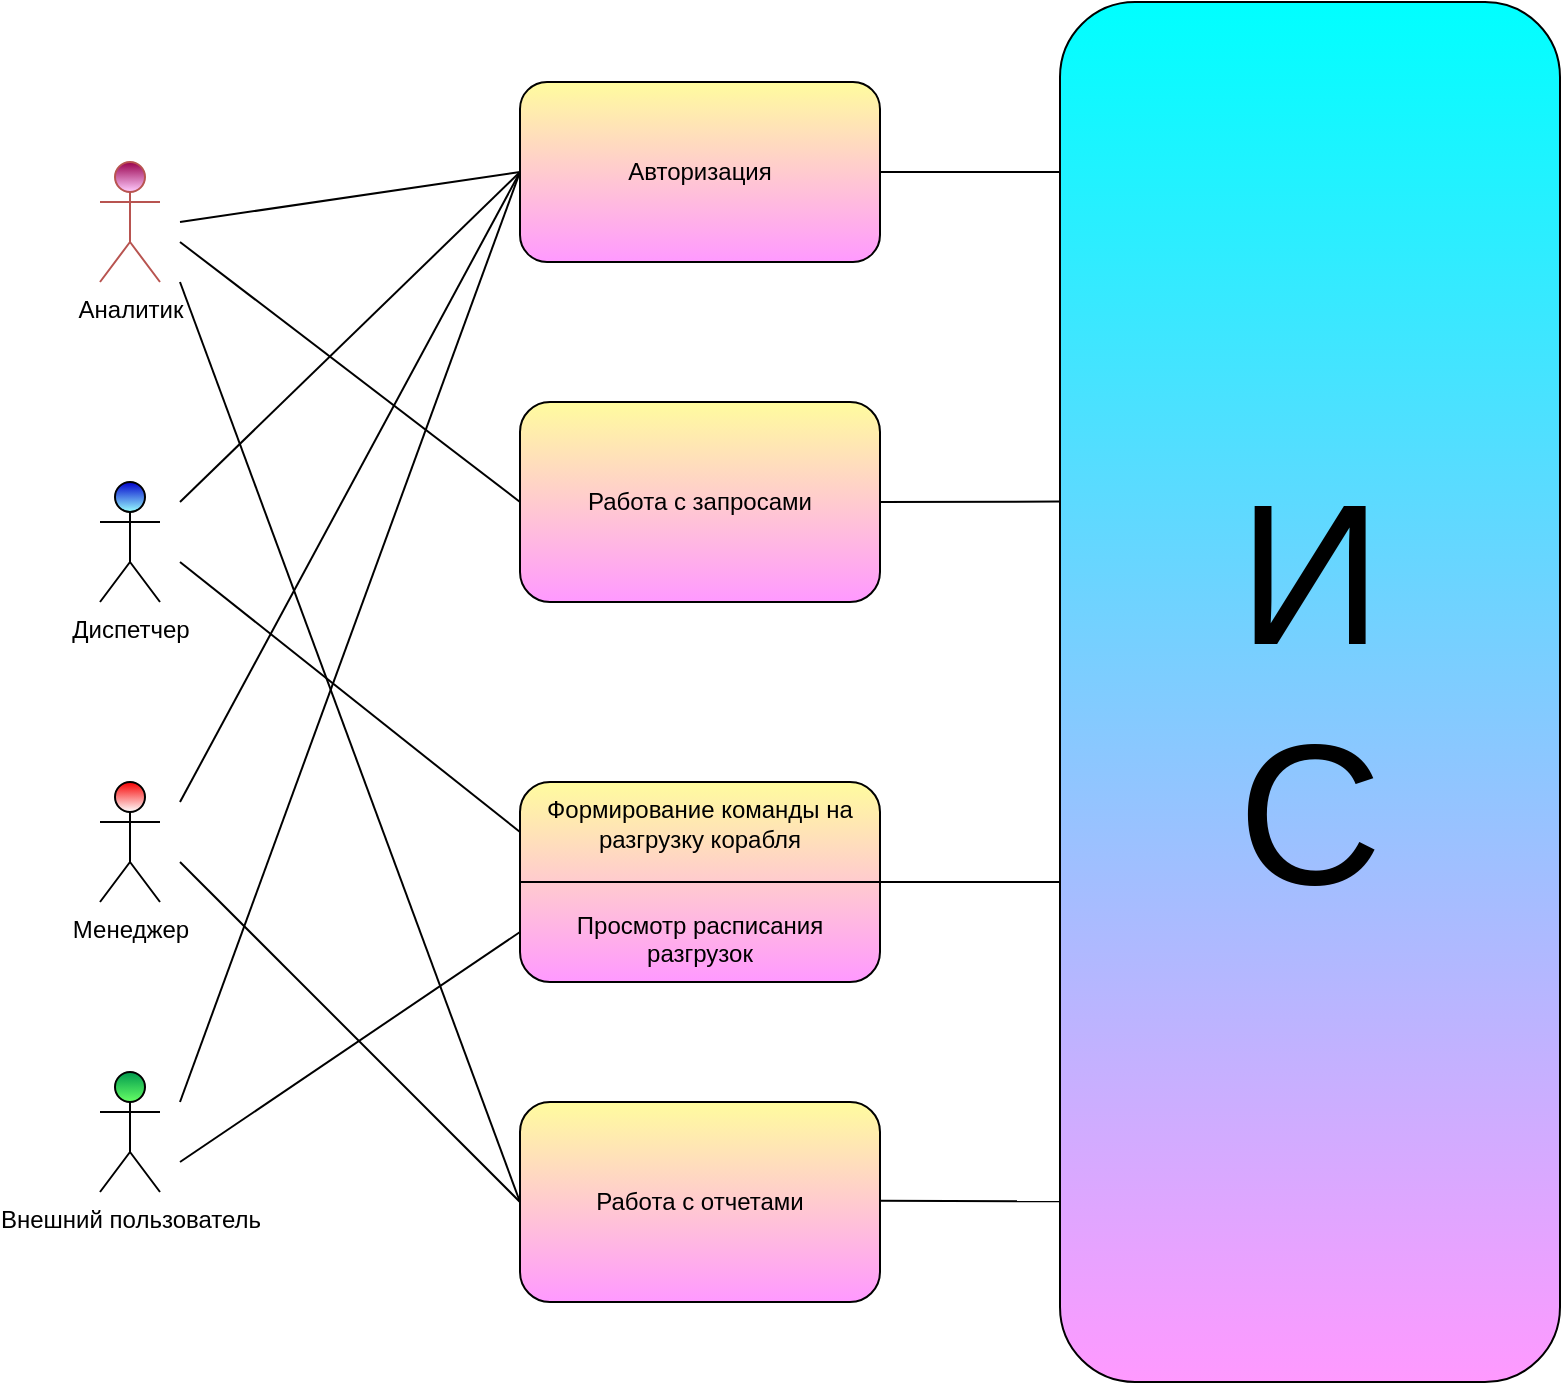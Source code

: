 <mxfile version="20.6.0" type="device"><diagram id="7_O4OnBZ9jURjirZVkKU" name="Страница 1"><mxGraphModel dx="979" dy="619" grid="1" gridSize="10" guides="1" tooltips="1" connect="1" arrows="1" fold="1" page="1" pageScale="1" pageWidth="827" pageHeight="1169" math="0" shadow="0"><root><mxCell id="0"/><mxCell id="1" parent="0"/><mxCell id="VEYrc2v5kkjckOqJxv1j-1" value="&lt;font color=&quot;#000000&quot;&gt;Менеджер&lt;/font&gt;" style="shape=umlActor;verticalLabelPosition=bottom;verticalAlign=top;html=1;outlineConnect=0;fillColor=#F70000;strokeColor=#000000;fontColor=#ffffff;gradientColor=#FFFFFF;" vertex="1" parent="1"><mxGeometry x="200" y="410" width="30" height="60" as="geometry"/></mxCell><mxCell id="VEYrc2v5kkjckOqJxv1j-3" value="Аналитик" style="shape=umlActor;verticalLabelPosition=bottom;verticalAlign=top;html=1;outlineConnect=0;fillColor=#99004D;strokeColor=#b85450;gradientColor=#FFCCFF;" vertex="1" parent="1"><mxGeometry x="200" y="100" width="30" height="60" as="geometry"/></mxCell><mxCell id="VEYrc2v5kkjckOqJxv1j-5" value="&lt;font color=&quot;#000000&quot;&gt;Диспетчер&lt;/font&gt;" style="shape=umlActor;verticalLabelPosition=bottom;verticalAlign=top;html=1;outlineConnect=0;fillColor=#0000CC;strokeColor=#000000;fontColor=#ffffff;gradientColor=#99FFFF;" vertex="1" parent="1"><mxGeometry x="200" y="260" width="30" height="60" as="geometry"/></mxCell><mxCell id="VEYrc2v5kkjckOqJxv1j-6" value="&lt;font color=&quot;#000000&quot;&gt;Внешний пользователь&lt;/font&gt;" style="shape=umlActor;verticalLabelPosition=bottom;verticalAlign=top;html=1;outlineConnect=0;fillColor=#00994D;strokeColor=#000000;fontColor=#ffffff;gradientColor=#66FF66;" vertex="1" parent="1"><mxGeometry x="200" y="555" width="30" height="60" as="geometry"/></mxCell><mxCell id="VEYrc2v5kkjckOqJxv1j-8" value="Работа с запросами" style="rounded=1;whiteSpace=wrap;html=1;strokeColor=#000000;fontColor=#000000;fillColor=#FFFC9E;gradientColor=#FF99FF;" vertex="1" parent="1"><mxGeometry x="410" y="220" width="180" height="100" as="geometry"/></mxCell><mxCell id="VEYrc2v5kkjckOqJxv1j-9" value="Авторизация" style="rounded=1;whiteSpace=wrap;html=1;strokeColor=#000000;fontColor=#000000;fillColor=#FFFC9E;gradientColor=#FF99FF;" vertex="1" parent="1"><mxGeometry x="410" y="60" width="180" height="90" as="geometry"/></mxCell><mxCell id="VEYrc2v5kkjckOqJxv1j-10" value="Формирование команды на разгрузку корабля&lt;br&gt;&lt;br&gt;&lt;br&gt;Просмотр расписания разгрузок" style="rounded=1;whiteSpace=wrap;html=1;strokeColor=#000000;fontColor=#000000;fillColor=#FFFC9E;gradientColor=#FF99FF;" vertex="1" parent="1"><mxGeometry x="410" y="410" width="180" height="100" as="geometry"/></mxCell><mxCell id="VEYrc2v5kkjckOqJxv1j-11" value="" style="endArrow=none;html=1;rounded=0;fontColor=#000000;exitX=0;exitY=0.5;exitDx=0;exitDy=0;entryX=1;entryY=0.5;entryDx=0;entryDy=0;" edge="1" parent="1" source="VEYrc2v5kkjckOqJxv1j-10" target="VEYrc2v5kkjckOqJxv1j-10"><mxGeometry width="50" height="50" relative="1" as="geometry"><mxPoint x="420" y="180" as="sourcePoint"/><mxPoint x="470" y="130" as="targetPoint"/></mxGeometry></mxCell><mxCell id="VEYrc2v5kkjckOqJxv1j-13" value="Работа с отчетами" style="rounded=1;whiteSpace=wrap;html=1;strokeColor=#000000;fontColor=#000000;fillColor=#FFFC9E;gradientColor=#FF99FF;" vertex="1" parent="1"><mxGeometry x="410" y="570" width="180" height="100" as="geometry"/></mxCell><mxCell id="VEYrc2v5kkjckOqJxv1j-14" value="" style="endArrow=none;html=1;rounded=0;fontColor=#000000;entryX=0;entryY=0.25;entryDx=0;entryDy=0;" edge="1" parent="1" target="VEYrc2v5kkjckOqJxv1j-10"><mxGeometry width="50" height="50" relative="1" as="geometry"><mxPoint x="240" y="300" as="sourcePoint"/><mxPoint x="460" y="320" as="targetPoint"/></mxGeometry></mxCell><mxCell id="VEYrc2v5kkjckOqJxv1j-15" value="" style="endArrow=none;html=1;rounded=0;fontColor=#000000;entryX=0;entryY=0.5;entryDx=0;entryDy=0;" edge="1" parent="1" target="VEYrc2v5kkjckOqJxv1j-9"><mxGeometry width="50" height="50" relative="1" as="geometry"><mxPoint x="240" y="270" as="sourcePoint"/><mxPoint x="460" y="320" as="targetPoint"/></mxGeometry></mxCell><mxCell id="VEYrc2v5kkjckOqJxv1j-16" value="" style="endArrow=none;html=1;rounded=0;fontColor=#000000;entryX=0;entryY=0.5;entryDx=0;entryDy=0;" edge="1" parent="1" target="VEYrc2v5kkjckOqJxv1j-9"><mxGeometry width="50" height="50" relative="1" as="geometry"><mxPoint x="240" y="130" as="sourcePoint"/><mxPoint x="460" y="170" as="targetPoint"/></mxGeometry></mxCell><mxCell id="VEYrc2v5kkjckOqJxv1j-17" value="" style="endArrow=none;html=1;rounded=0;fontColor=#000000;entryX=0;entryY=0.5;entryDx=0;entryDy=0;" edge="1" parent="1" target="VEYrc2v5kkjckOqJxv1j-8"><mxGeometry width="50" height="50" relative="1" as="geometry"><mxPoint x="240" y="140" as="sourcePoint"/><mxPoint x="460" y="170" as="targetPoint"/></mxGeometry></mxCell><mxCell id="VEYrc2v5kkjckOqJxv1j-18" value="" style="endArrow=none;html=1;rounded=0;fontColor=#000000;entryX=0;entryY=0.5;entryDx=0;entryDy=0;" edge="1" parent="1" target="VEYrc2v5kkjckOqJxv1j-13"><mxGeometry width="50" height="50" relative="1" as="geometry"><mxPoint x="240" y="160" as="sourcePoint"/><mxPoint x="460" y="240" as="targetPoint"/></mxGeometry></mxCell><mxCell id="VEYrc2v5kkjckOqJxv1j-19" value="" style="endArrow=none;html=1;rounded=0;fontColor=#000000;entryX=0;entryY=0.5;entryDx=0;entryDy=0;" edge="1" parent="1" target="VEYrc2v5kkjckOqJxv1j-9"><mxGeometry width="50" height="50" relative="1" as="geometry"><mxPoint x="240" y="420" as="sourcePoint"/><mxPoint x="460" y="250" as="targetPoint"/></mxGeometry></mxCell><mxCell id="VEYrc2v5kkjckOqJxv1j-20" value="" style="endArrow=none;html=1;rounded=0;fontColor=#000000;entryX=0;entryY=0.5;entryDx=0;entryDy=0;" edge="1" parent="1" target="VEYrc2v5kkjckOqJxv1j-13"><mxGeometry width="50" height="50" relative="1" as="geometry"><mxPoint x="240" y="450" as="sourcePoint"/><mxPoint x="460" y="550" as="targetPoint"/></mxGeometry></mxCell><mxCell id="VEYrc2v5kkjckOqJxv1j-21" value="" style="endArrow=none;html=1;rounded=0;fontColor=#000000;entryX=0;entryY=0.75;entryDx=0;entryDy=0;" edge="1" parent="1" target="VEYrc2v5kkjckOqJxv1j-10"><mxGeometry width="50" height="50" relative="1" as="geometry"><mxPoint x="240" y="600" as="sourcePoint"/><mxPoint x="460" y="550" as="targetPoint"/></mxGeometry></mxCell><mxCell id="VEYrc2v5kkjckOqJxv1j-22" value="" style="endArrow=none;html=1;rounded=0;fontColor=#000000;entryX=0;entryY=0.5;entryDx=0;entryDy=0;" edge="1" parent="1" target="VEYrc2v5kkjckOqJxv1j-9"><mxGeometry width="50" height="50" relative="1" as="geometry"><mxPoint x="240" y="570" as="sourcePoint"/><mxPoint x="460" y="550" as="targetPoint"/></mxGeometry></mxCell><mxCell id="VEYrc2v5kkjckOqJxv1j-23" value="&lt;font style=&quot;font-size: 100px;&quot;&gt;И&lt;br&gt;С&lt;/font&gt;" style="rounded=1;whiteSpace=wrap;html=1;strokeColor=#000000;fontColor=#000000;fillColor=#00FFFF;gradientColor=#FF99FF;" vertex="1" parent="1"><mxGeometry x="680" y="20" width="250" height="690" as="geometry"/></mxCell><mxCell id="VEYrc2v5kkjckOqJxv1j-24" value="" style="endArrow=none;html=1;rounded=0;fontColor=#000000;exitX=1;exitY=0.5;exitDx=0;exitDy=0;" edge="1" parent="1" source="VEYrc2v5kkjckOqJxv1j-9"><mxGeometry width="50" height="50" relative="1" as="geometry"><mxPoint x="670" y="380" as="sourcePoint"/><mxPoint x="680" y="105" as="targetPoint"/></mxGeometry></mxCell><mxCell id="VEYrc2v5kkjckOqJxv1j-26" value="" style="endArrow=none;html=1;rounded=0;fontColor=#000000;" edge="1" parent="1"><mxGeometry width="50" height="50" relative="1" as="geometry"><mxPoint x="590" y="460" as="sourcePoint"/><mxPoint x="680" y="460" as="targetPoint"/></mxGeometry></mxCell><mxCell id="VEYrc2v5kkjckOqJxv1j-27" value="" style="endArrow=none;html=1;rounded=0;fontColor=#000000;" edge="1" parent="1"><mxGeometry width="50" height="50" relative="1" as="geometry"><mxPoint x="590" y="619.33" as="sourcePoint"/><mxPoint x="680.0" y="619.66" as="targetPoint"/></mxGeometry></mxCell><mxCell id="VEYrc2v5kkjckOqJxv1j-28" value="" style="endArrow=none;html=1;rounded=0;fontColor=#000000;exitX=1;exitY=0.5;exitDx=0;exitDy=0;entryX=-0.001;entryY=0.362;entryDx=0;entryDy=0;entryPerimeter=0;" edge="1" parent="1" source="VEYrc2v5kkjckOqJxv1j-8" target="VEYrc2v5kkjckOqJxv1j-23"><mxGeometry width="50" height="50" relative="1" as="geometry"><mxPoint x="630" y="315" as="sourcePoint"/><mxPoint x="680" y="270" as="targetPoint"/></mxGeometry></mxCell></root></mxGraphModel></diagram></mxfile>